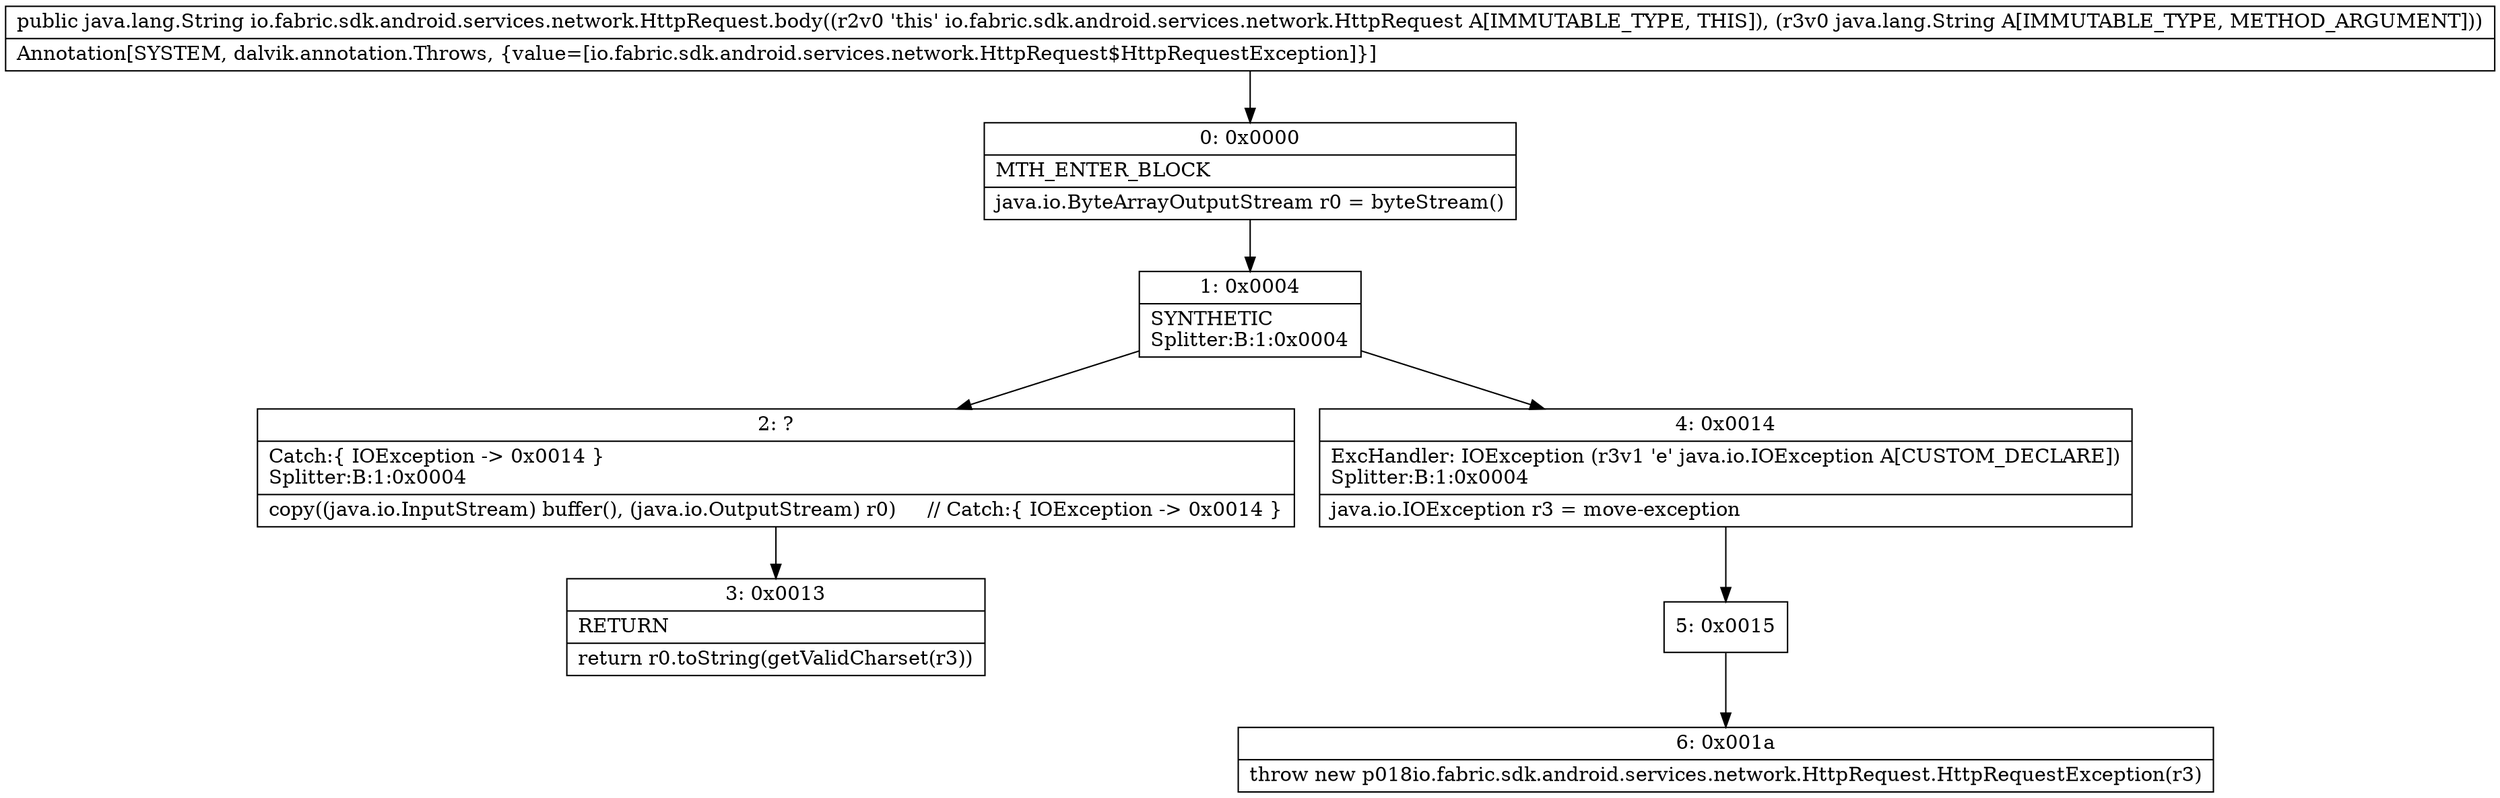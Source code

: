 digraph "CFG forio.fabric.sdk.android.services.network.HttpRequest.body(Ljava\/lang\/String;)Ljava\/lang\/String;" {
Node_0 [shape=record,label="{0\:\ 0x0000|MTH_ENTER_BLOCK\l|java.io.ByteArrayOutputStream r0 = byteStream()\l}"];
Node_1 [shape=record,label="{1\:\ 0x0004|SYNTHETIC\lSplitter:B:1:0x0004\l}"];
Node_2 [shape=record,label="{2\:\ ?|Catch:\{ IOException \-\> 0x0014 \}\lSplitter:B:1:0x0004\l|copy((java.io.InputStream) buffer(), (java.io.OutputStream) r0)     \/\/ Catch:\{ IOException \-\> 0x0014 \}\l}"];
Node_3 [shape=record,label="{3\:\ 0x0013|RETURN\l|return r0.toString(getValidCharset(r3))\l}"];
Node_4 [shape=record,label="{4\:\ 0x0014|ExcHandler: IOException (r3v1 'e' java.io.IOException A[CUSTOM_DECLARE])\lSplitter:B:1:0x0004\l|java.io.IOException r3 = move\-exception\l}"];
Node_5 [shape=record,label="{5\:\ 0x0015}"];
Node_6 [shape=record,label="{6\:\ 0x001a|throw new p018io.fabric.sdk.android.services.network.HttpRequest.HttpRequestException(r3)\l}"];
MethodNode[shape=record,label="{public java.lang.String io.fabric.sdk.android.services.network.HttpRequest.body((r2v0 'this' io.fabric.sdk.android.services.network.HttpRequest A[IMMUTABLE_TYPE, THIS]), (r3v0 java.lang.String A[IMMUTABLE_TYPE, METHOD_ARGUMENT]))  | Annotation[SYSTEM, dalvik.annotation.Throws, \{value=[io.fabric.sdk.android.services.network.HttpRequest$HttpRequestException]\}]\l}"];
MethodNode -> Node_0;
Node_0 -> Node_1;
Node_1 -> Node_2;
Node_1 -> Node_4;
Node_2 -> Node_3;
Node_4 -> Node_5;
Node_5 -> Node_6;
}

